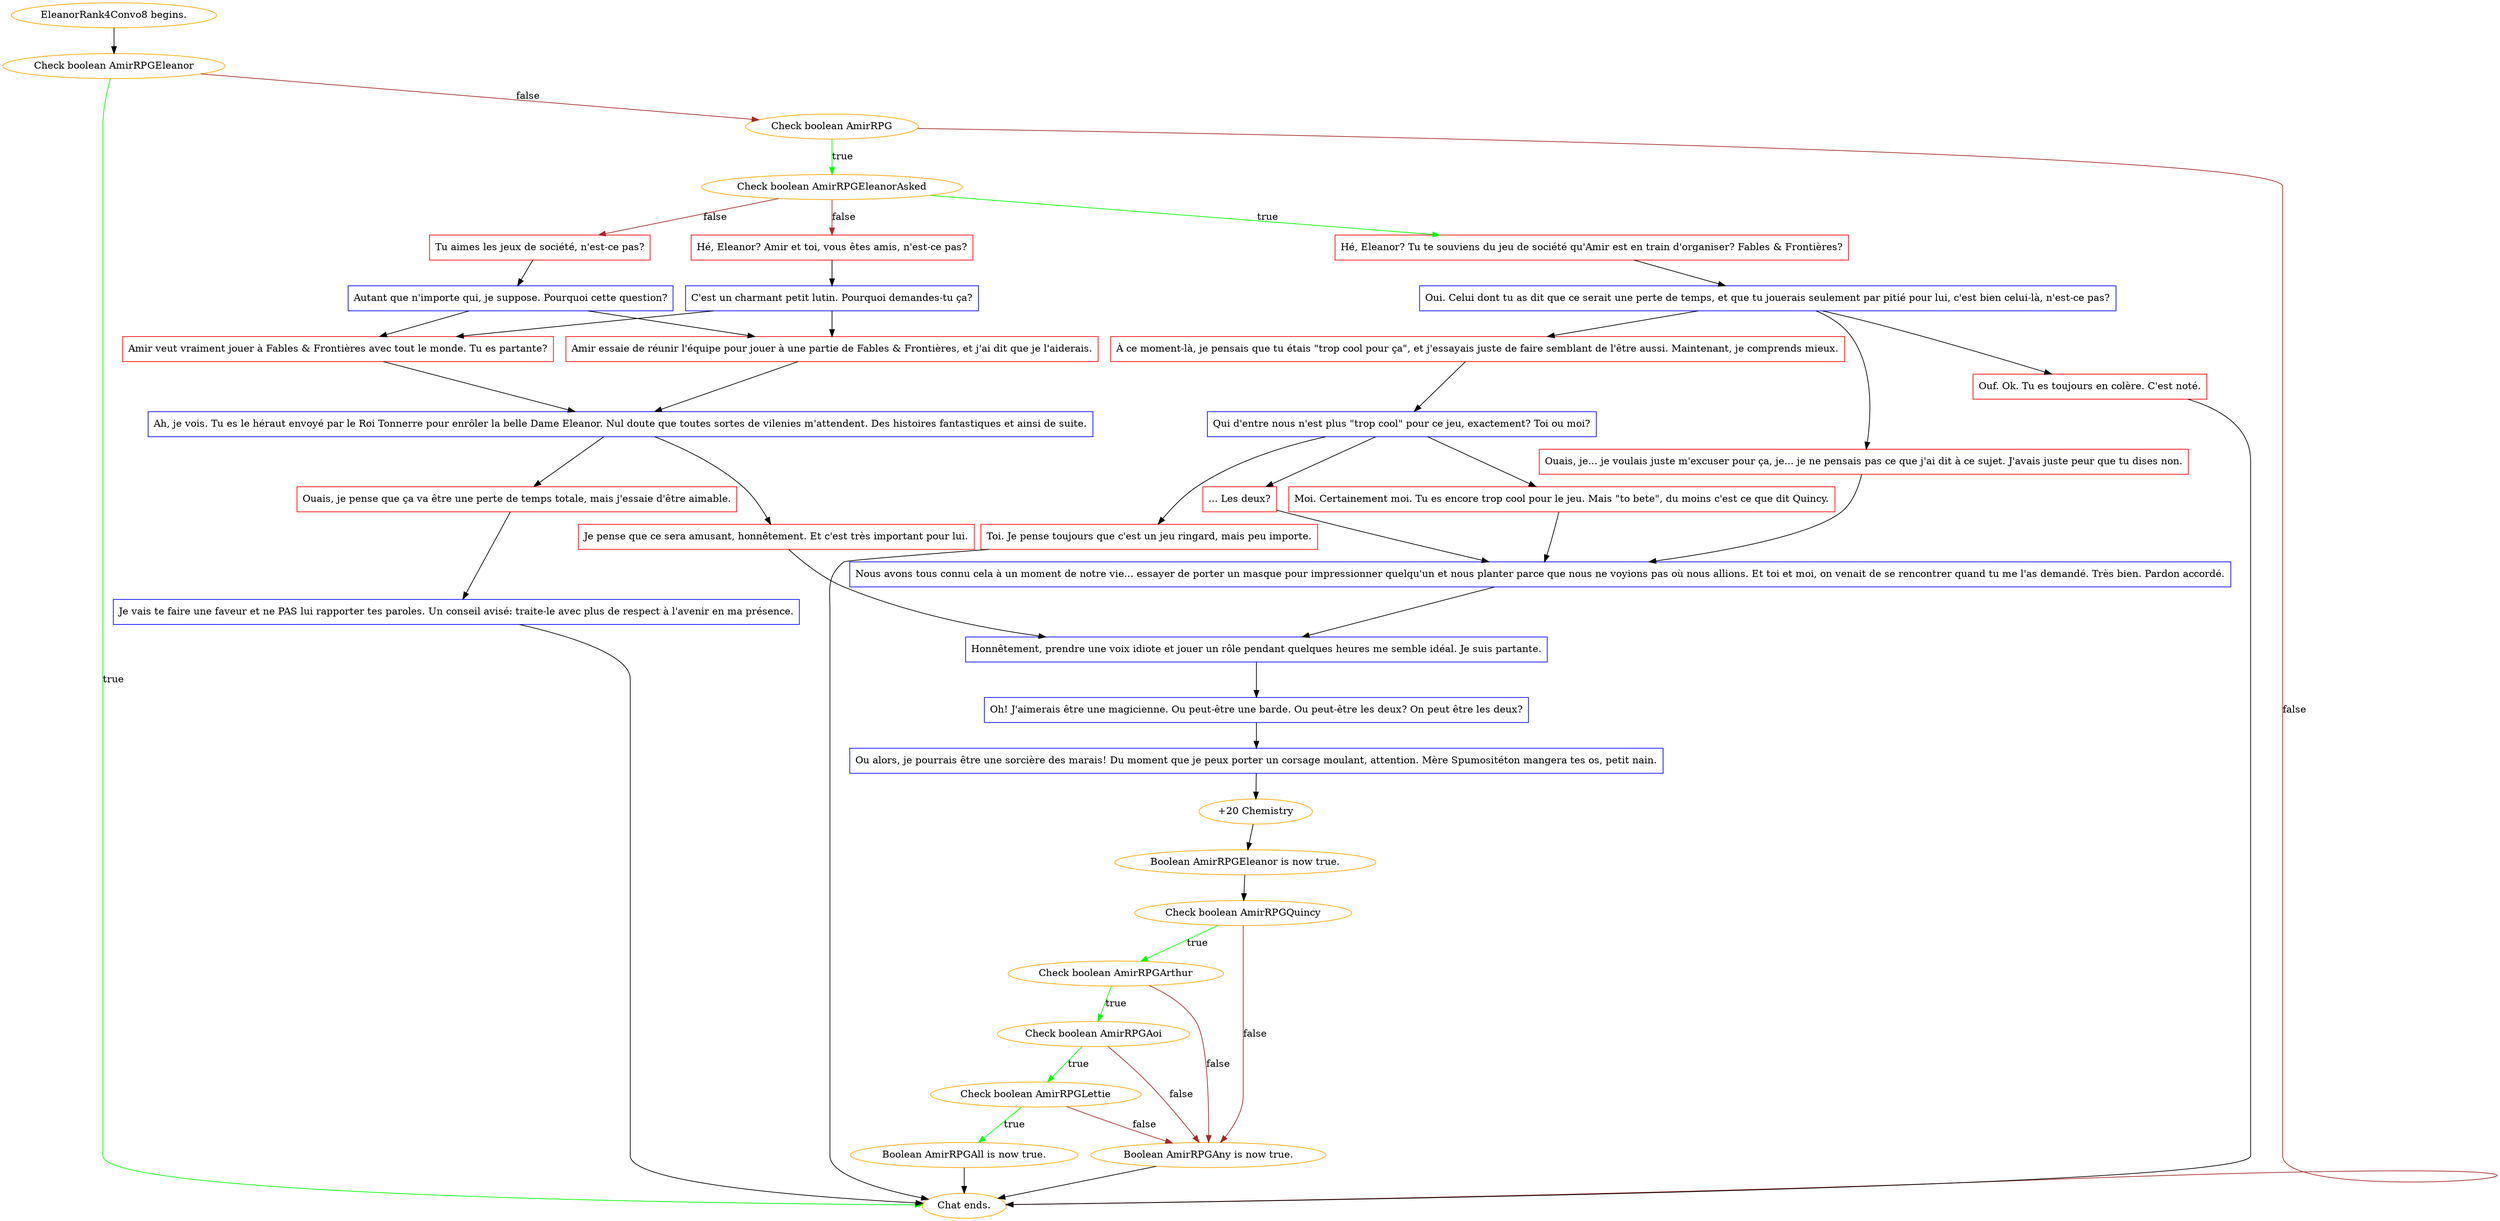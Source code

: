 digraph {
	"EleanorRank4Convo8 begins." [color=orange];
		"EleanorRank4Convo8 begins." -> j1650638022;
	j1650638022 [label="Check boolean AmirRPGEleanor",color=orange];
		j1650638022 -> "Chat ends." [label=true,color=green];
		j1650638022 -> j3079612182 [label=false,color=brown];
	"Chat ends." [color=orange];
	j3079612182 [label="Check boolean AmirRPG",color=orange];
		j3079612182 -> j1871124460 [label=true,color=green];
		j3079612182 -> "Chat ends." [label=false,color=brown];
	j1871124460 [label="Check boolean AmirRPGEleanorAsked",color=orange];
		j1871124460 -> j2403372161 [label=true,color=green];
		j1871124460 -> j3479609156 [label=false,color=brown];
		j1871124460 -> j325812400 [label=false,color=brown];
	j2403372161 [label="Hé, Eleanor? Tu te souviens du jeu de société qu'Amir est en train d'organiser? Fables & Frontières?",shape=box,color=red];
		j2403372161 -> j2811836888;
	j3479609156 [label="Hé, Eleanor? Amir et toi, vous êtes amis, n'est-ce pas?",shape=box,color=red];
		j3479609156 -> j2883884304;
	j325812400 [label="Tu aimes les jeux de société, n'est-ce pas?",shape=box,color=red];
		j325812400 -> j3137636587;
	j2811836888 [label="Oui. Celui dont tu as dit que ce serait une perte de temps, et que tu jouerais seulement par pitié pour lui, c'est bien celui-là, n'est-ce pas?",shape=box,color=blue];
		j2811836888 -> j112219130;
		j2811836888 -> j371623652;
		j2811836888 -> j1456281754;
	j2883884304 [label="C'est un charmant petit lutin. Pourquoi demandes-tu ça?",shape=box,color=blue];
		j2883884304 -> j1812750554;
		j2883884304 -> j2154990688;
	j3137636587 [label="Autant que n'importe qui, je suppose. Pourquoi cette question?",shape=box,color=blue];
		j3137636587 -> j1812750554;
		j3137636587 -> j2154990688;
	j112219130 [label="Ouf. Ok. Tu es toujours en colère. C'est noté.",shape=box,color=red];
		j112219130 -> "Chat ends.";
	j371623652 [label="À ce moment-là, je pensais que tu étais \"trop cool pour ça\", et j'essayais juste de faire semblant de l'être aussi. Maintenant, je comprends mieux.",shape=box,color=red];
		j371623652 -> j2469841505;
	j1456281754 [label="Ouais, je... je voulais juste m'excuser pour ça, je... je ne pensais pas ce que j'ai dit à ce sujet. J'avais juste peur que tu dises non.",shape=box,color=red];
		j1456281754 -> j3307560854;
	j1812750554 [label="Amir essaie de réunir l'équipe pour jouer à une partie de Fables & Frontières, et j'ai dit que je l'aiderais.",shape=box,color=red];
		j1812750554 -> j3449858517;
	j2154990688 [label="Amir veut vraiment jouer à Fables & Frontières avec tout le monde. Tu es partante?",shape=box,color=red];
		j2154990688 -> j3449858517;
	j2469841505 [label="Qui d'entre nous n'est plus \"trop cool\" pour ce jeu, exactement? Toi ou moi?",shape=box,color=blue];
		j2469841505 -> j1935509029;
		j2469841505 -> j642136886;
		j2469841505 -> j38377503;
	j3307560854 [label="Nous avons tous connu cela à un moment de notre vie... essayer de porter un masque pour impressionner quelqu'un et nous planter parce que nous ne voyions pas où nous allions. Et toi et moi, on venait de se rencontrer quand tu me l'as demandé. Très bien. Pardon accordé.",shape=box,color=blue];
		j3307560854 -> j3564839012;
	j3449858517 [label="Ah, je vois. Tu es le héraut envoyé par le Roi Tonnerre pour enrôler la belle Dame Eleanor. Nul doute que toutes sortes de vilenies m'attendent. Des histoires fantastiques et ainsi de suite.",shape=box,color=blue];
		j3449858517 -> j3047105021;
		j3449858517 -> j3928840900;
	j1935509029 [label="Toi. Je pense toujours que c'est un jeu ringard, mais peu importe.",shape=box,color=red];
		j1935509029 -> "Chat ends.";
	j642136886 [label="Moi. Certainement moi. Tu es encore trop cool pour le jeu. Mais \"to bete\", du moins c'est ce que dit Quincy.",shape=box,color=red];
		j642136886 -> j3307560854;
	j38377503 [label="... Les deux?",shape=box,color=red];
		j38377503 -> j3307560854;
	j3564839012 [label="Honnêtement, prendre une voix idiote et jouer un rôle pendant quelques heures me semble idéal. Je suis partante.",shape=box,color=blue];
		j3564839012 -> j775073182;
	j3047105021 [label="Je pense que ce sera amusant, honnêtement. Et c'est très important pour lui.",shape=box,color=red];
		j3047105021 -> j3564839012;
	j3928840900 [label="Ouais, je pense que ça va être une perte de temps totale, mais j'essaie d'être aimable.",shape=box,color=red];
		j3928840900 -> j2289042701;
	j775073182 [label="Oh! J'aimerais être une magicienne. Ou peut-être une barde. Ou peut-être les deux? On peut être les deux?",shape=box,color=blue];
		j775073182 -> j760178276;
	j2289042701 [label="Je vais te faire une faveur et ne PAS lui rapporter tes paroles. Un conseil avisé: traite-le avec plus de respect à l'avenir en ma présence.",shape=box,color=blue];
		j2289042701 -> "Chat ends.";
	j760178276 [label="Ou alors, je pourrais être une sorcière des marais! Du moment que je peux porter un corsage moulant, attention. Mère Spumositéton mangera tes os, petit nain.",shape=box,color=blue];
		j760178276 -> j465888453;
	j465888453 [label="+20 Chemistry",color=orange];
		j465888453 -> j3536246707;
	j3536246707 [label="Boolean AmirRPGEleanor is now true.",color=orange];
		j3536246707 -> j341292291;
	j341292291 [label="Check boolean AmirRPGQuincy",color=orange];
		j341292291 -> j3041201257 [label=true,color=green];
		j341292291 -> j1992773596 [label=false,color=brown];
	j3041201257 [label="Check boolean AmirRPGArthur",color=orange];
		j3041201257 -> j3736142330 [label=true,color=green];
		j3041201257 -> j1992773596 [label=false,color=brown];
	j1992773596 [label="Boolean AmirRPGAny is now true.",color=orange];
		j1992773596 -> "Chat ends.";
	j3736142330 [label="Check boolean AmirRPGAoi",color=orange];
		j3736142330 -> j3776937837 [label=true,color=green];
		j3736142330 -> j1992773596 [label=false,color=brown];
	j3776937837 [label="Check boolean AmirRPGLettie",color=orange];
		j3776937837 -> j2677000302 [label=true,color=green];
		j3776937837 -> j1992773596 [label=false,color=brown];
	j2677000302 [label="Boolean AmirRPGAll is now true.",color=orange];
		j2677000302 -> "Chat ends.";
}